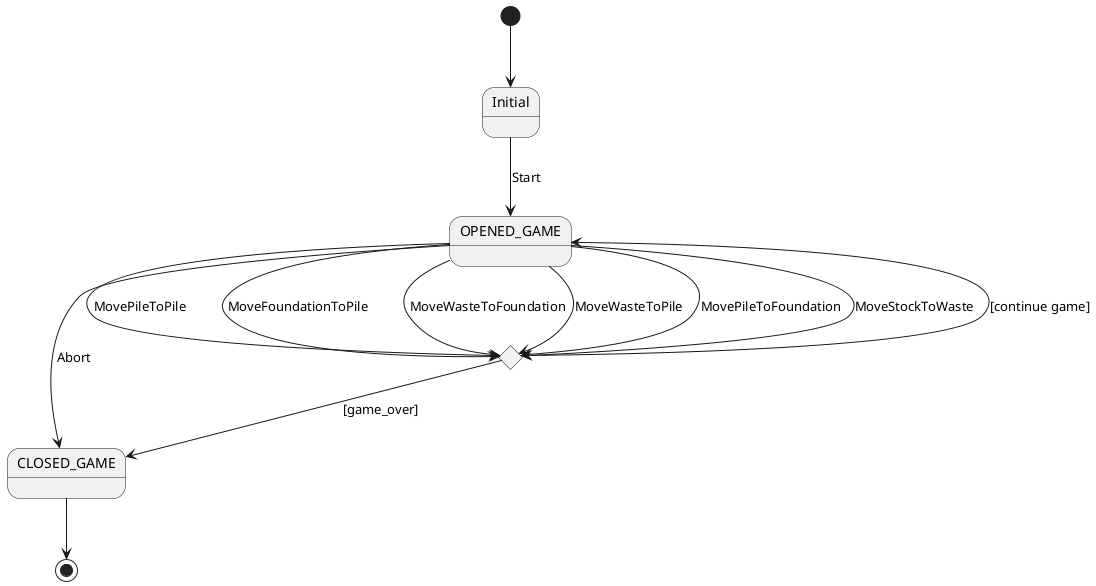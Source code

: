 @startuml
[*] --> Initial

state game_over <<choice>>

Initial --> OPENED_GAME : Start
OPENED_GAME -> CLOSED_GAME : Abort
OPENED_GAME -> game_over : MovePileToPile
OPENED_GAME -> game_over : MoveFoundationToPile
OPENED_GAME -> game_over : MoveWasteToFoundation
OPENED_GAME -> game_over : MoveWasteToPile
OPENED_GAME -> game_over : MovePileToFoundation
OPENED_GAME -> game_over : MoveStockToWaste

game_over --> CLOSED_GAME : [game_over]
game_over --> OPENED_GAME : [continue game]

CLOSED_GAME --> [*]
@enduml
